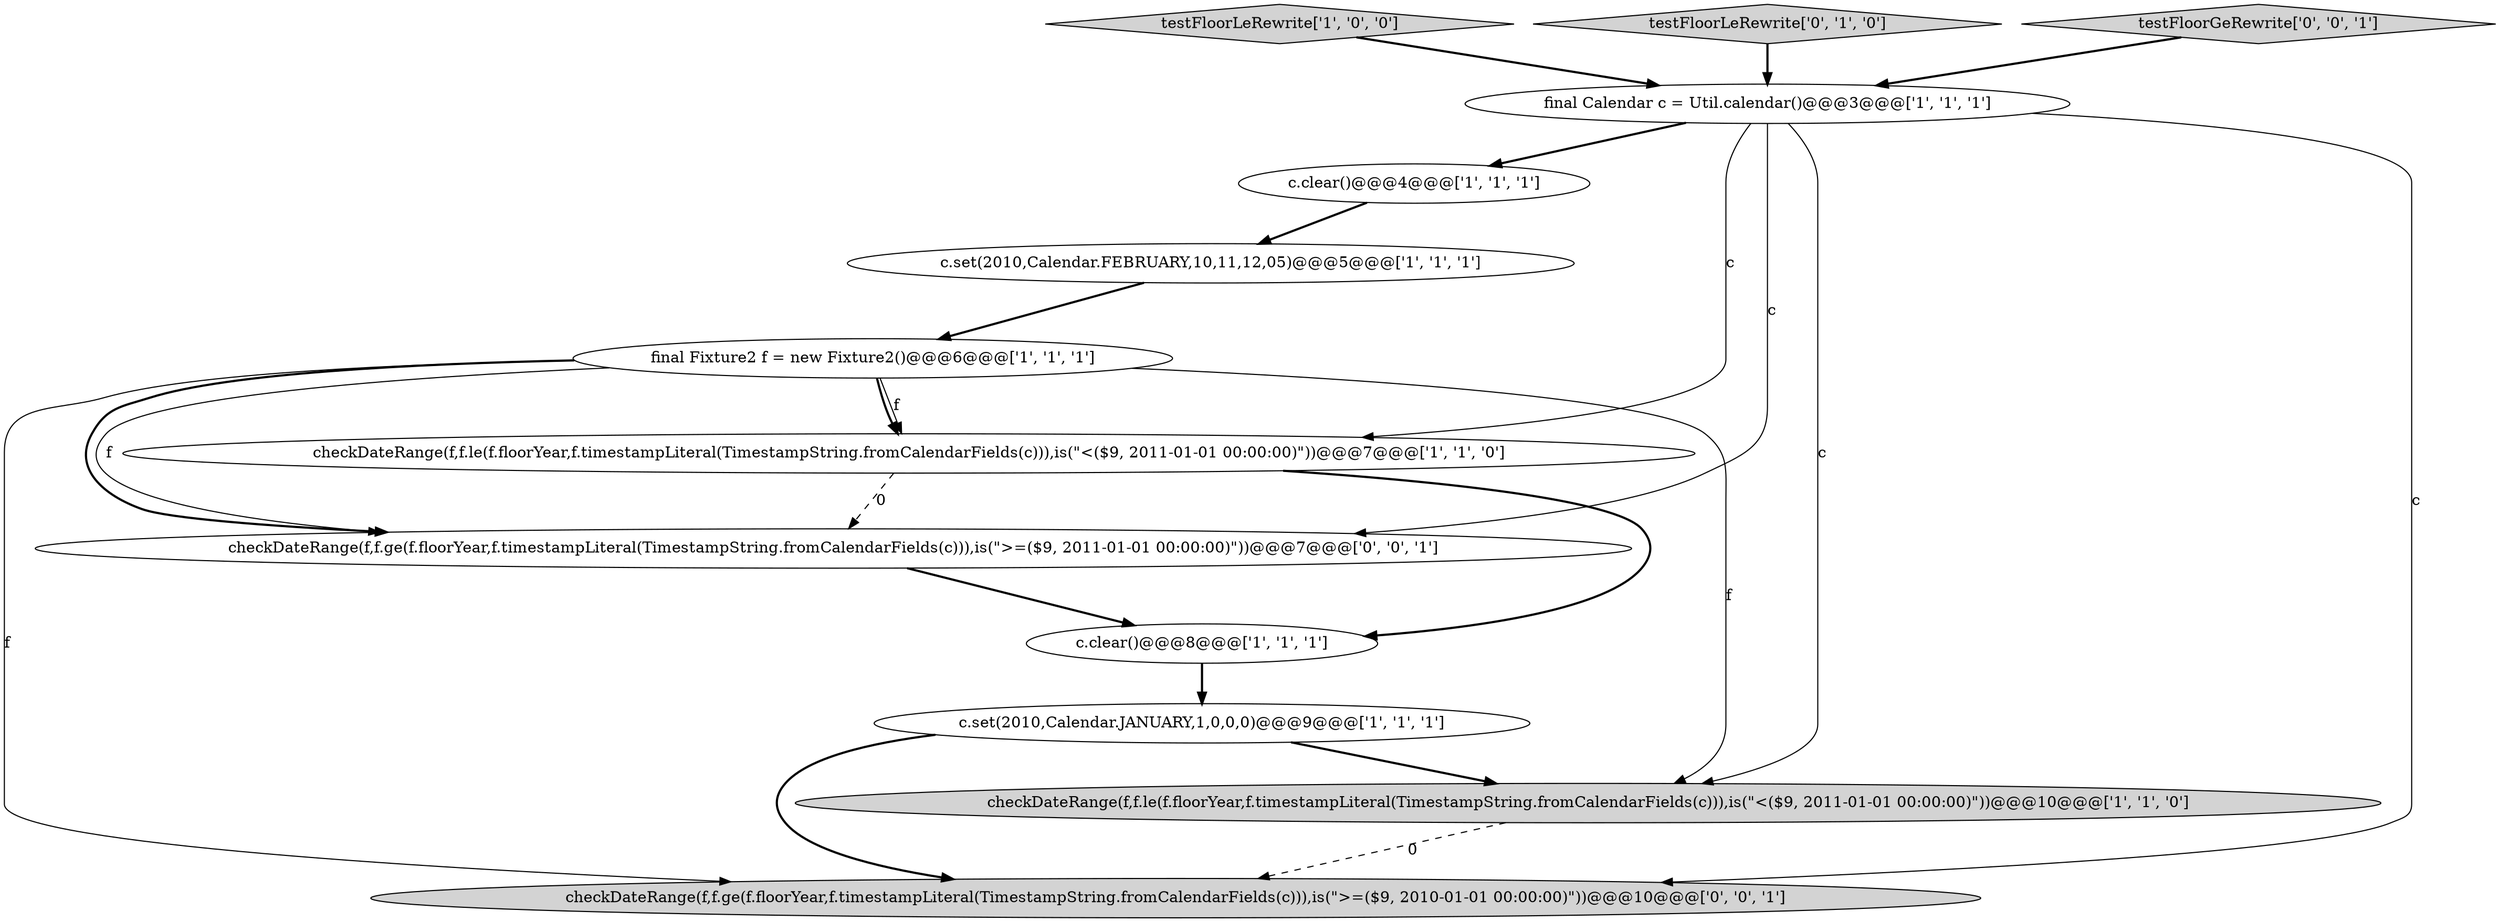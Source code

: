 digraph {
7 [style = filled, label = "testFloorLeRewrite['1', '0', '0']", fillcolor = lightgray, shape = diamond image = "AAA0AAABBB1BBB"];
9 [style = filled, label = "testFloorLeRewrite['0', '1', '0']", fillcolor = lightgray, shape = diamond image = "AAA0AAABBB2BBB"];
8 [style = filled, label = "c.clear()@@@8@@@['1', '1', '1']", fillcolor = white, shape = ellipse image = "AAA0AAABBB1BBB"];
12 [style = filled, label = "checkDateRange(f,f.ge(f.floorYear,f.timestampLiteral(TimestampString.fromCalendarFields(c))),is(\">=($9, 2011-01-01 00:00:00)\"))@@@7@@@['0', '0', '1']", fillcolor = white, shape = ellipse image = "AAA0AAABBB3BBB"];
4 [style = filled, label = "c.set(2010,Calendar.JANUARY,1,0,0,0)@@@9@@@['1', '1', '1']", fillcolor = white, shape = ellipse image = "AAA0AAABBB1BBB"];
5 [style = filled, label = "final Fixture2 f = new Fixture2()@@@6@@@['1', '1', '1']", fillcolor = white, shape = ellipse image = "AAA0AAABBB1BBB"];
3 [style = filled, label = "c.set(2010,Calendar.FEBRUARY,10,11,12,05)@@@5@@@['1', '1', '1']", fillcolor = white, shape = ellipse image = "AAA0AAABBB1BBB"];
0 [style = filled, label = "final Calendar c = Util.calendar()@@@3@@@['1', '1', '1']", fillcolor = white, shape = ellipse image = "AAA0AAABBB1BBB"];
1 [style = filled, label = "c.clear()@@@4@@@['1', '1', '1']", fillcolor = white, shape = ellipse image = "AAA0AAABBB1BBB"];
11 [style = filled, label = "testFloorGeRewrite['0', '0', '1']", fillcolor = lightgray, shape = diamond image = "AAA0AAABBB3BBB"];
6 [style = filled, label = "checkDateRange(f,f.le(f.floorYear,f.timestampLiteral(TimestampString.fromCalendarFields(c))),is(\"<($9, 2011-01-01 00:00:00)\"))@@@10@@@['1', '1', '0']", fillcolor = lightgray, shape = ellipse image = "AAA0AAABBB1BBB"];
10 [style = filled, label = "checkDateRange(f,f.ge(f.floorYear,f.timestampLiteral(TimestampString.fromCalendarFields(c))),is(\">=($9, 2010-01-01 00:00:00)\"))@@@10@@@['0', '0', '1']", fillcolor = lightgray, shape = ellipse image = "AAA0AAABBB3BBB"];
2 [style = filled, label = "checkDateRange(f,f.le(f.floorYear,f.timestampLiteral(TimestampString.fromCalendarFields(c))),is(\"<($9, 2011-01-01 00:00:00)\"))@@@7@@@['1', '1', '0']", fillcolor = white, shape = ellipse image = "AAA0AAABBB1BBB"];
4->10 [style = bold, label=""];
9->0 [style = bold, label=""];
4->6 [style = bold, label=""];
1->3 [style = bold, label=""];
7->0 [style = bold, label=""];
5->12 [style = solid, label="f"];
0->10 [style = solid, label="c"];
0->2 [style = solid, label="c"];
6->10 [style = dashed, label="0"];
0->12 [style = solid, label="c"];
2->12 [style = dashed, label="0"];
5->2 [style = bold, label=""];
3->5 [style = bold, label=""];
11->0 [style = bold, label=""];
5->10 [style = solid, label="f"];
5->12 [style = bold, label=""];
12->8 [style = bold, label=""];
0->1 [style = bold, label=""];
5->6 [style = solid, label="f"];
0->6 [style = solid, label="c"];
8->4 [style = bold, label=""];
5->2 [style = solid, label="f"];
2->8 [style = bold, label=""];
}
